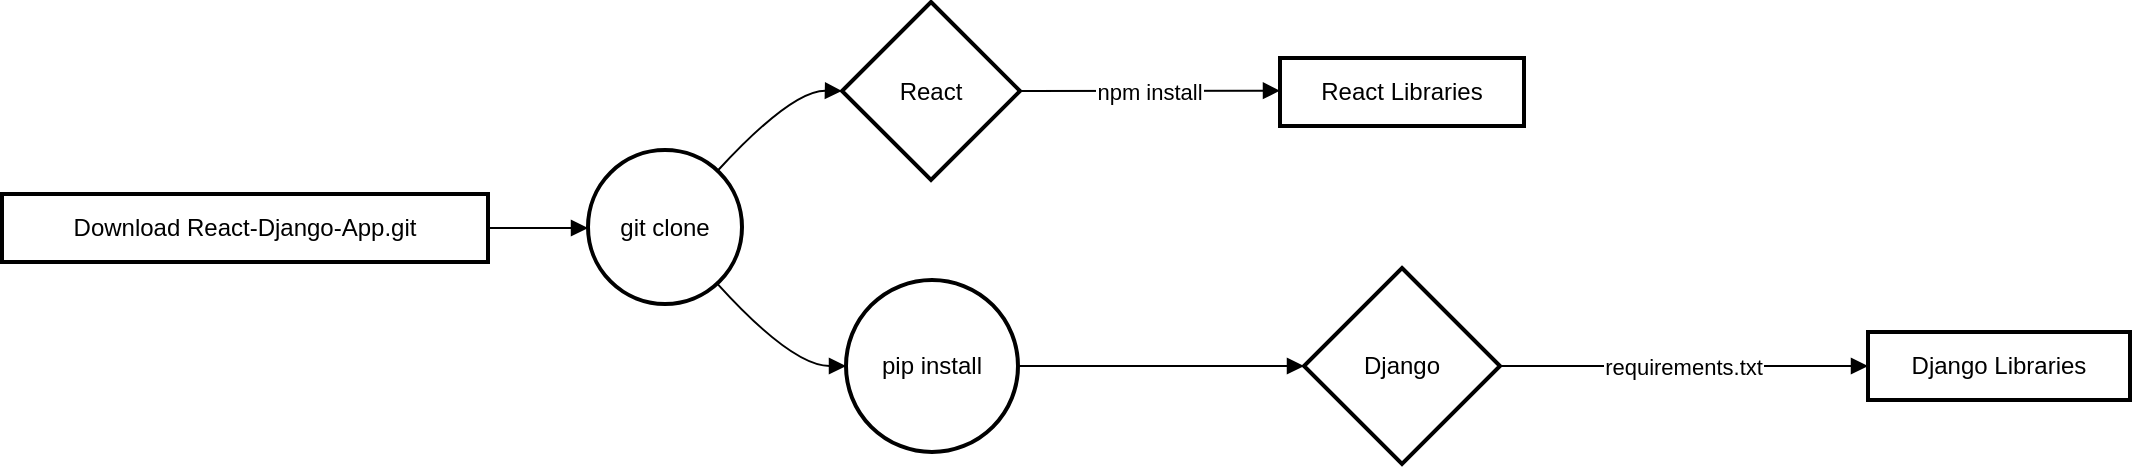 <mxfile version="24.6.2" type="github">
  <diagram name="Page-1" id="o7JPcHzjJ8Ybi0VUjqJs">
    <mxGraphModel>
      <root>
        <mxCell id="0" />
        <mxCell id="1" parent="0" />
        <mxCell id="2" value="Download React-Django-App.git" style="whiteSpace=wrap;strokeWidth=2;" vertex="1" parent="1">
          <mxGeometry y="96" width="243" height="34" as="geometry" />
        </mxCell>
        <mxCell id="3" value="git clone" style="ellipse;aspect=fixed;strokeWidth=2;whiteSpace=wrap;" vertex="1" parent="1">
          <mxGeometry x="293" y="74" width="77" height="77" as="geometry" />
        </mxCell>
        <mxCell id="4" value="React" style="rhombus;strokeWidth=2;whiteSpace=wrap;" vertex="1" parent="1">
          <mxGeometry x="420" width="89" height="89" as="geometry" />
        </mxCell>
        <mxCell id="5" value="React Libraries" style="whiteSpace=wrap;strokeWidth=2;" vertex="1" parent="1">
          <mxGeometry x="639" y="28" width="122" height="34" as="geometry" />
        </mxCell>
        <mxCell id="6" value="pip install" style="ellipse;aspect=fixed;strokeWidth=2;whiteSpace=wrap;" vertex="1" parent="1">
          <mxGeometry x="422" y="139" width="86" height="86" as="geometry" />
        </mxCell>
        <mxCell id="7" value="Django" style="rhombus;strokeWidth=2;whiteSpace=wrap;" vertex="1" parent="1">
          <mxGeometry x="651" y="133" width="98" height="98" as="geometry" />
        </mxCell>
        <mxCell id="8" value="Django Libraries" style="whiteSpace=wrap;strokeWidth=2;" vertex="1" parent="1">
          <mxGeometry x="933" y="165" width="131" height="34" as="geometry" />
        </mxCell>
        <mxCell id="9" value="" style="curved=1;startArrow=none;endArrow=block;exitX=1;exitY=0.5;entryX=0;entryY=0.51;" edge="1" parent="1" source="2" target="3">
          <mxGeometry relative="1" as="geometry">
            <Array as="points" />
          </mxGeometry>
        </mxCell>
        <mxCell id="10" value="" style="curved=1;startArrow=none;endArrow=block;exitX=0.97;exitY=0;entryX=0;entryY=0.5;" edge="1" parent="1" source="3" target="4">
          <mxGeometry relative="1" as="geometry">
            <Array as="points">
              <mxPoint x="395" y="44" />
            </Array>
          </mxGeometry>
        </mxCell>
        <mxCell id="11" value="npm install" style="curved=1;startArrow=none;endArrow=block;exitX=1;exitY=0.5;entryX=0;entryY=0.48;" edge="1" parent="1" source="4" target="5">
          <mxGeometry relative="1" as="geometry">
            <Array as="points" />
          </mxGeometry>
        </mxCell>
        <mxCell id="12" value="" style="curved=1;startArrow=none;endArrow=block;exitX=0.97;exitY=1.01;entryX=0;entryY=0.5;" edge="1" parent="1" source="3" target="6">
          <mxGeometry relative="1" as="geometry">
            <Array as="points">
              <mxPoint x="395" y="182" />
            </Array>
          </mxGeometry>
        </mxCell>
        <mxCell id="13" value="" style="curved=1;startArrow=none;endArrow=block;exitX=1;exitY=0.5;entryX=0;entryY=0.5;" edge="1" parent="1" source="6" target="7">
          <mxGeometry relative="1" as="geometry">
            <Array as="points" />
          </mxGeometry>
        </mxCell>
        <mxCell id="14" value="requirements.txt" style="curved=1;startArrow=none;endArrow=block;exitX=1;exitY=0.5;entryX=0;entryY=0.5;" edge="1" parent="1" source="7" target="8">
          <mxGeometry relative="1" as="geometry">
            <Array as="points" />
          </mxGeometry>
        </mxCell>
      </root>
    </mxGraphModel>
  </diagram>
</mxfile>
